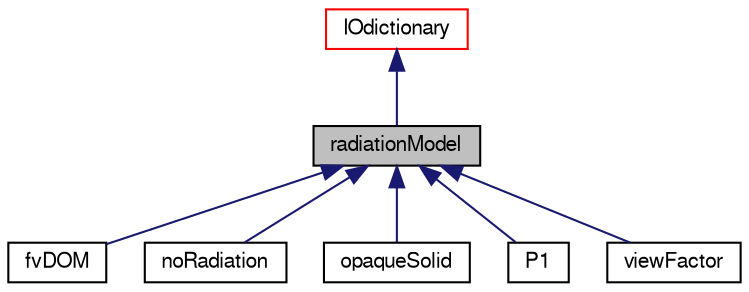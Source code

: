 digraph "radiationModel"
{
  bgcolor="transparent";
  edge [fontname="FreeSans",fontsize="10",labelfontname="FreeSans",labelfontsize="10"];
  node [fontname="FreeSans",fontsize="10",shape=record];
  Node0 [label="radiationModel",height=0.2,width=0.4,color="black", fillcolor="grey75", style="filled", fontcolor="black"];
  Node1 -> Node0 [dir="back",color="midnightblue",fontsize="10",style="solid",fontname="FreeSans"];
  Node1 [label="IOdictionary",height=0.2,width=0.4,color="red",URL="$a26158.html",tooltip="IOdictionary is derived from dictionary and IOobject to give the dictionary automatic IO functionalit..."];
  Node0 -> Node17 [dir="back",color="midnightblue",fontsize="10",style="solid",fontname="FreeSans"];
  Node17 [label="fvDOM",height=0.2,width=0.4,color="black",URL="$a30022.html",tooltip="Finite Volume Discrete Ordinates Method. Solves the RTE equation for n directions in a participating ..."];
  Node0 -> Node18 [dir="back",color="midnightblue",fontsize="10",style="solid",fontname="FreeSans"];
  Node18 [label="noRadiation",height=0.2,width=0.4,color="black",URL="$a30030.html",tooltip="No radiation - does nothing to energy equation source terms (returns zeros) "];
  Node0 -> Node19 [dir="back",color="midnightblue",fontsize="10",style="solid",fontname="FreeSans"];
  Node19 [label="opaqueSolid",height=0.2,width=0.4,color="black",URL="$a30034.html",tooltip="Radiation for solid opaque solids - does nothing to energy equation source terms (returns zeros) but ..."];
  Node0 -> Node20 [dir="back",color="midnightblue",fontsize="10",style="solid",fontname="FreeSans"];
  Node20 [label="P1",height=0.2,width=0.4,color="black",URL="$a30038.html",tooltip="Works well for combustion applications where optical thickness, tau is large, i.e. tau = a*L > 3 (L = distance between objects) "];
  Node0 -> Node21 [dir="back",color="midnightblue",fontsize="10",style="solid",fontname="FreeSans"];
  Node21 [label="viewFactor",height=0.2,width=0.4,color="black",URL="$a30046.html",tooltip="View factor radiation model. The system solved is: C q = b where: Cij = deltaij/Ej - (1/Ej - 1)Fij q ..."];
}
